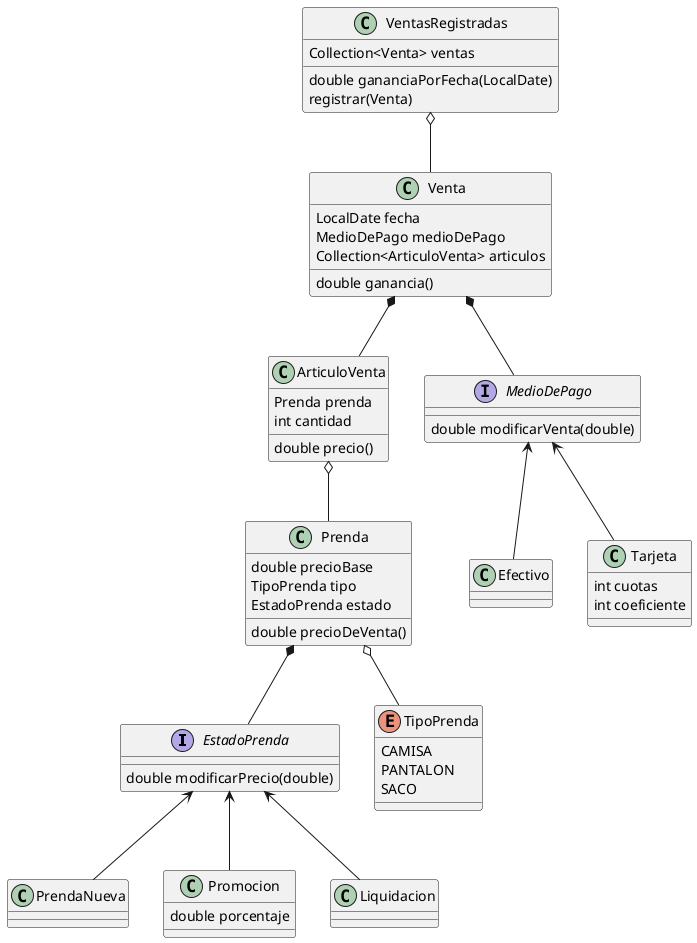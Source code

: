 @startuml Macowins

interface EstadoPrenda {
    double modificarPrecio(double)
}

class PrendaNueva 
EstadoPrenda <-- PrendaNueva

class Promocion {
    double porcentaje
}
EstadoPrenda <-- Promocion

class Liquidacion
EstadoPrenda <-- Liquidacion

'''''''''''''''''''''''''''''

class Prenda {
    double precioBase
    TipoPrenda tipo
    EstadoPrenda estado
    double precioDeVenta()
}
Prenda *-- EstadoPrenda

enum TipoPrenda {
    CAMISA
    PANTALON
    SACO
}
Prenda o-- TipoPrenda


'''''''''''''''''''''''''''''

class ArticuloVenta{
    Prenda prenda
    int cantidad
    double precio()
}
ArticuloVenta o-- Prenda

interface MedioDePago{
    double modificarVenta(double)
}

class Efectivo
MedioDePago <-- Efectivo

class Tarjeta {
    int cuotas
    int coeficiente
}
MedioDePago <-- Tarjeta

class Venta {
    LocalDate fecha
    MedioDePago medioDePago
    Collection<ArticuloVenta> articulos
    double ganancia()
}
Venta *-- MedioDePago
Venta *-- ArticuloVenta

'''''''''''''''''''''''''''''

class VentasRegistradas {
    Collection<Venta> ventas
    double gananciaPorFecha(LocalDate)
    registrar(Venta)
}
VentasRegistradas o-- Venta

@enduml